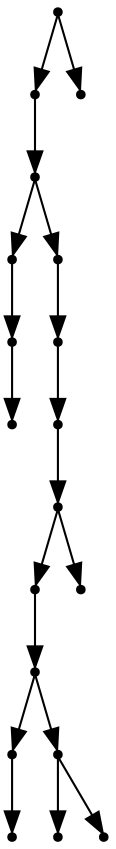 digraph {
  18 [shape=point];
  16 [shape=point];
  15 [shape=point];
  2 [shape=point];
  1 [shape=point];
  0 [shape=point];
  14 [shape=point];
  13 [shape=point];
  12 [shape=point];
  11 [shape=point];
  9 [shape=point];
  8 [shape=point];
  4 [shape=point];
  3 [shape=point];
  7 [shape=point];
  5 [shape=point];
  6 [shape=point];
  10 [shape=point];
  17 [shape=point];
18 -> 16;
16 -> 15;
15 -> 2;
2 -> 1;
1 -> 0;
15 -> 14;
14 -> 13;
13 -> 12;
12 -> 11;
11 -> 9;
9 -> 8;
8 -> 4;
4 -> 3;
8 -> 7;
7 -> 5;
7 -> 6;
11 -> 10;
18 -> 17;
}
